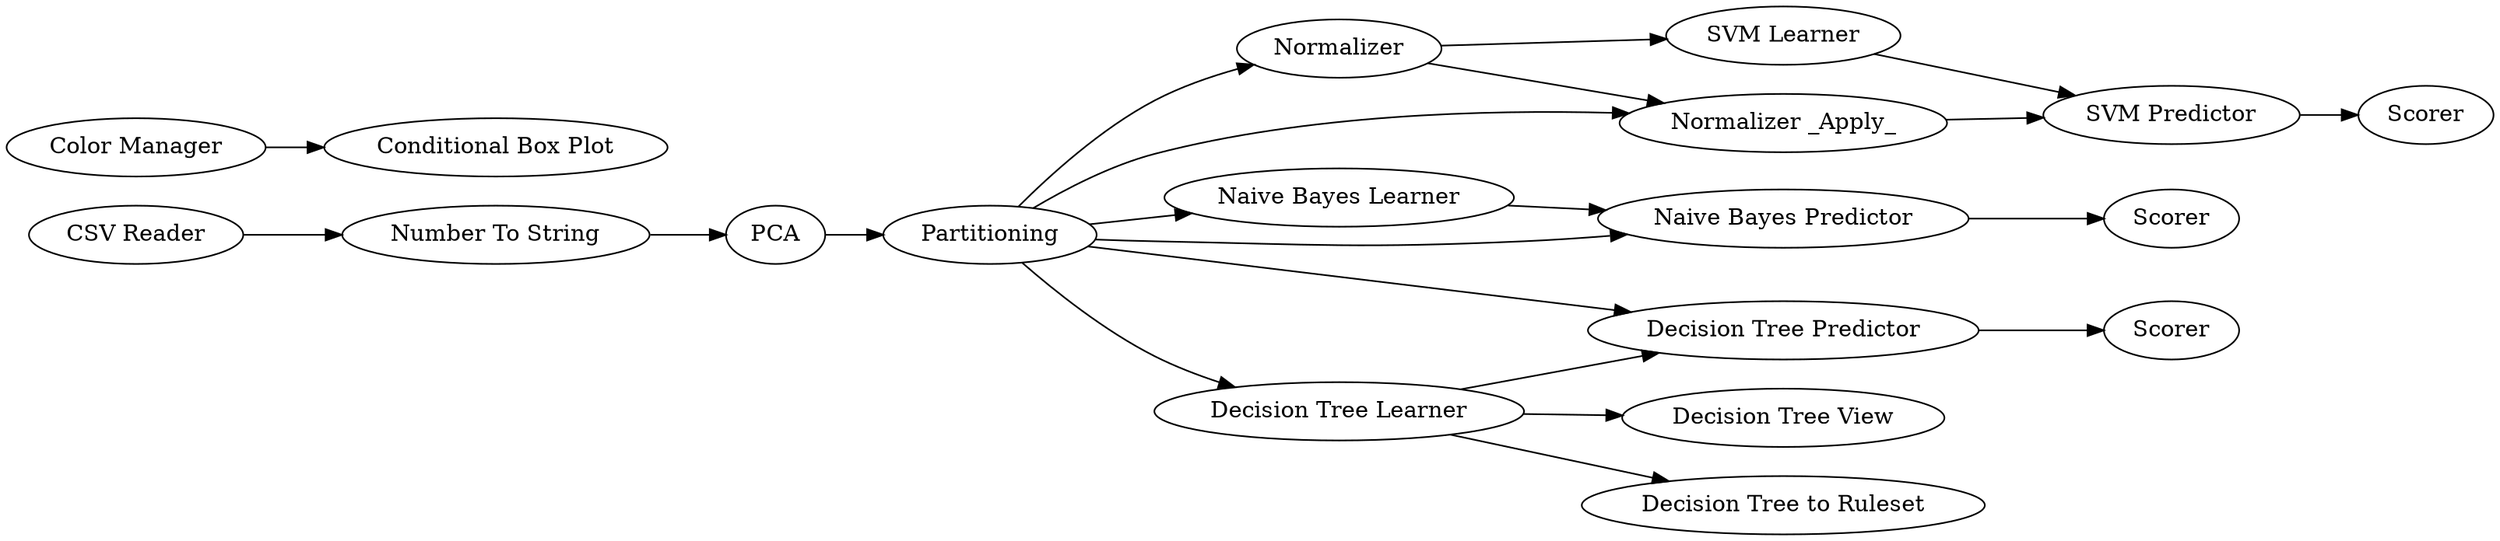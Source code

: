 digraph {
	6 -> 3
	4 -> 5
	8 -> 9
	13 -> 14
	17 -> 20
	6 -> 16
	11 -> 6
	6 -> 17
	3 -> 7
	1 -> 12
	14 -> 15
	16 -> 18
	6 -> 7
	12 -> 11
	6 -> 14
	7 -> 9
	3 -> 8
	16 -> 19
	6 -> 13
	9 -> 10
	16 -> 17
	7 [label="Normalizer _Apply_"]
	9 [label="SVM Predictor"]
	18 [label="Decision Tree View"]
	8 [label="SVM Learner"]
	17 [label="Decision Tree Predictor"]
	3 [label=Normalizer]
	19 [label="Decision Tree to Ruleset"]
	6 [label=Partitioning]
	15 [label=Scorer]
	10 [label=Scorer]
	12 [label="Number To String"]
	16 [label="Decision Tree Learner"]
	1 [label="CSV Reader"]
	11 [label=PCA]
	4 [label="Color Manager"]
	14 [label="Naive Bayes Predictor"]
	5 [label="Conditional Box Plot"]
	13 [label="Naive Bayes Learner"]
	20 [label=Scorer]
	rankdir=LR
}
